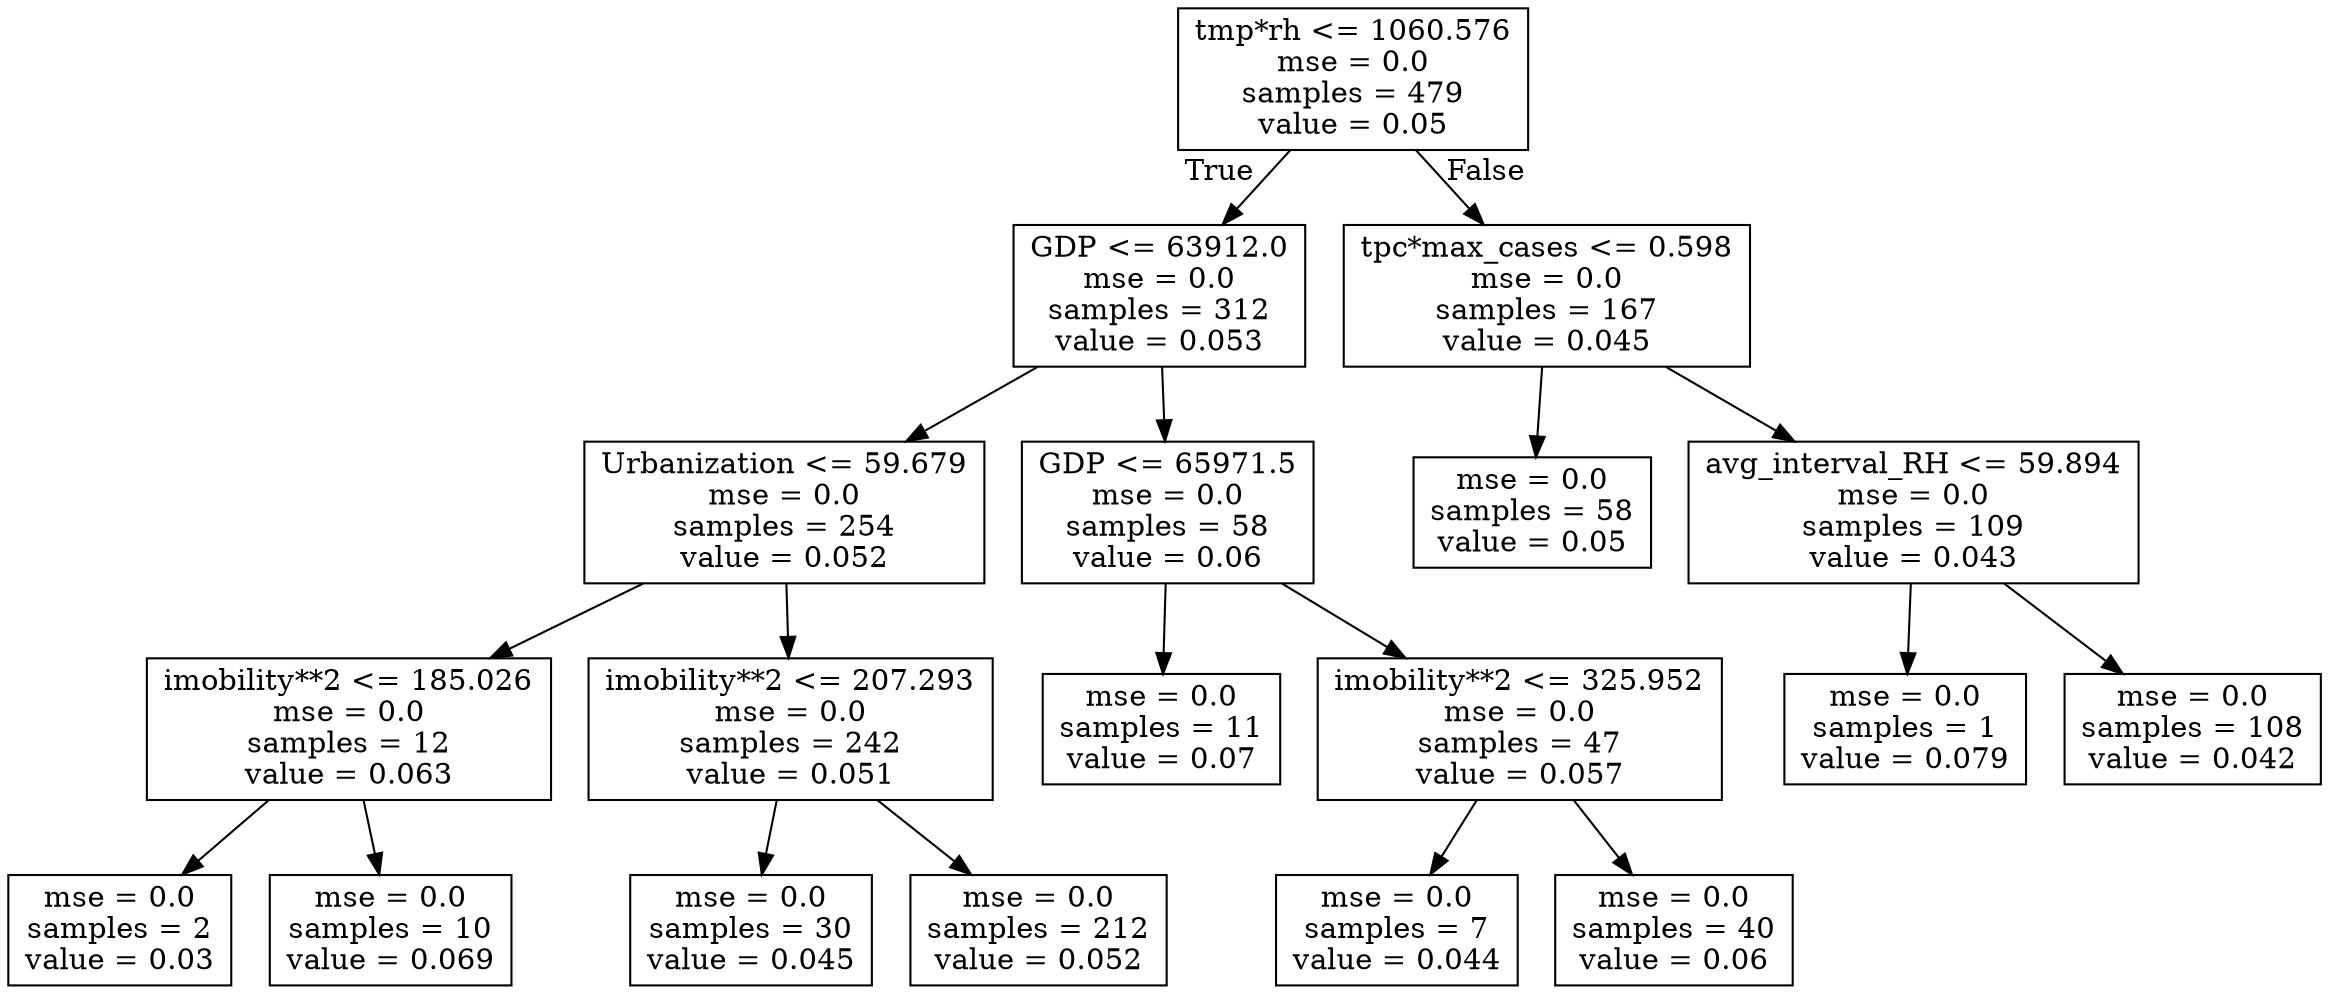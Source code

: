 digraph Tree {
node [shape=box] ;
0 [label="tmp*rh <= 1060.576\nmse = 0.0\nsamples = 479\nvalue = 0.05"] ;
1 [label="GDP <= 63912.0\nmse = 0.0\nsamples = 312\nvalue = 0.053"] ;
0 -> 1 [labeldistance=2.5, labelangle=45, headlabel="True"] ;
2 [label="Urbanization <= 59.679\nmse = 0.0\nsamples = 254\nvalue = 0.052"] ;
1 -> 2 ;
3 [label="imobility**2 <= 185.026\nmse = 0.0\nsamples = 12\nvalue = 0.063"] ;
2 -> 3 ;
4 [label="mse = 0.0\nsamples = 2\nvalue = 0.03"] ;
3 -> 4 ;
5 [label="mse = 0.0\nsamples = 10\nvalue = 0.069"] ;
3 -> 5 ;
6 [label="imobility**2 <= 207.293\nmse = 0.0\nsamples = 242\nvalue = 0.051"] ;
2 -> 6 ;
7 [label="mse = 0.0\nsamples = 30\nvalue = 0.045"] ;
6 -> 7 ;
8 [label="mse = 0.0\nsamples = 212\nvalue = 0.052"] ;
6 -> 8 ;
9 [label="GDP <= 65971.5\nmse = 0.0\nsamples = 58\nvalue = 0.06"] ;
1 -> 9 ;
10 [label="mse = 0.0\nsamples = 11\nvalue = 0.07"] ;
9 -> 10 ;
11 [label="imobility**2 <= 325.952\nmse = 0.0\nsamples = 47\nvalue = 0.057"] ;
9 -> 11 ;
12 [label="mse = 0.0\nsamples = 7\nvalue = 0.044"] ;
11 -> 12 ;
13 [label="mse = 0.0\nsamples = 40\nvalue = 0.06"] ;
11 -> 13 ;
14 [label="tpc*max_cases <= 0.598\nmse = 0.0\nsamples = 167\nvalue = 0.045"] ;
0 -> 14 [labeldistance=2.5, labelangle=-45, headlabel="False"] ;
15 [label="mse = 0.0\nsamples = 58\nvalue = 0.05"] ;
14 -> 15 ;
16 [label="avg_interval_RH <= 59.894\nmse = 0.0\nsamples = 109\nvalue = 0.043"] ;
14 -> 16 ;
17 [label="mse = 0.0\nsamples = 1\nvalue = 0.079"] ;
16 -> 17 ;
18 [label="mse = 0.0\nsamples = 108\nvalue = 0.042"] ;
16 -> 18 ;
}